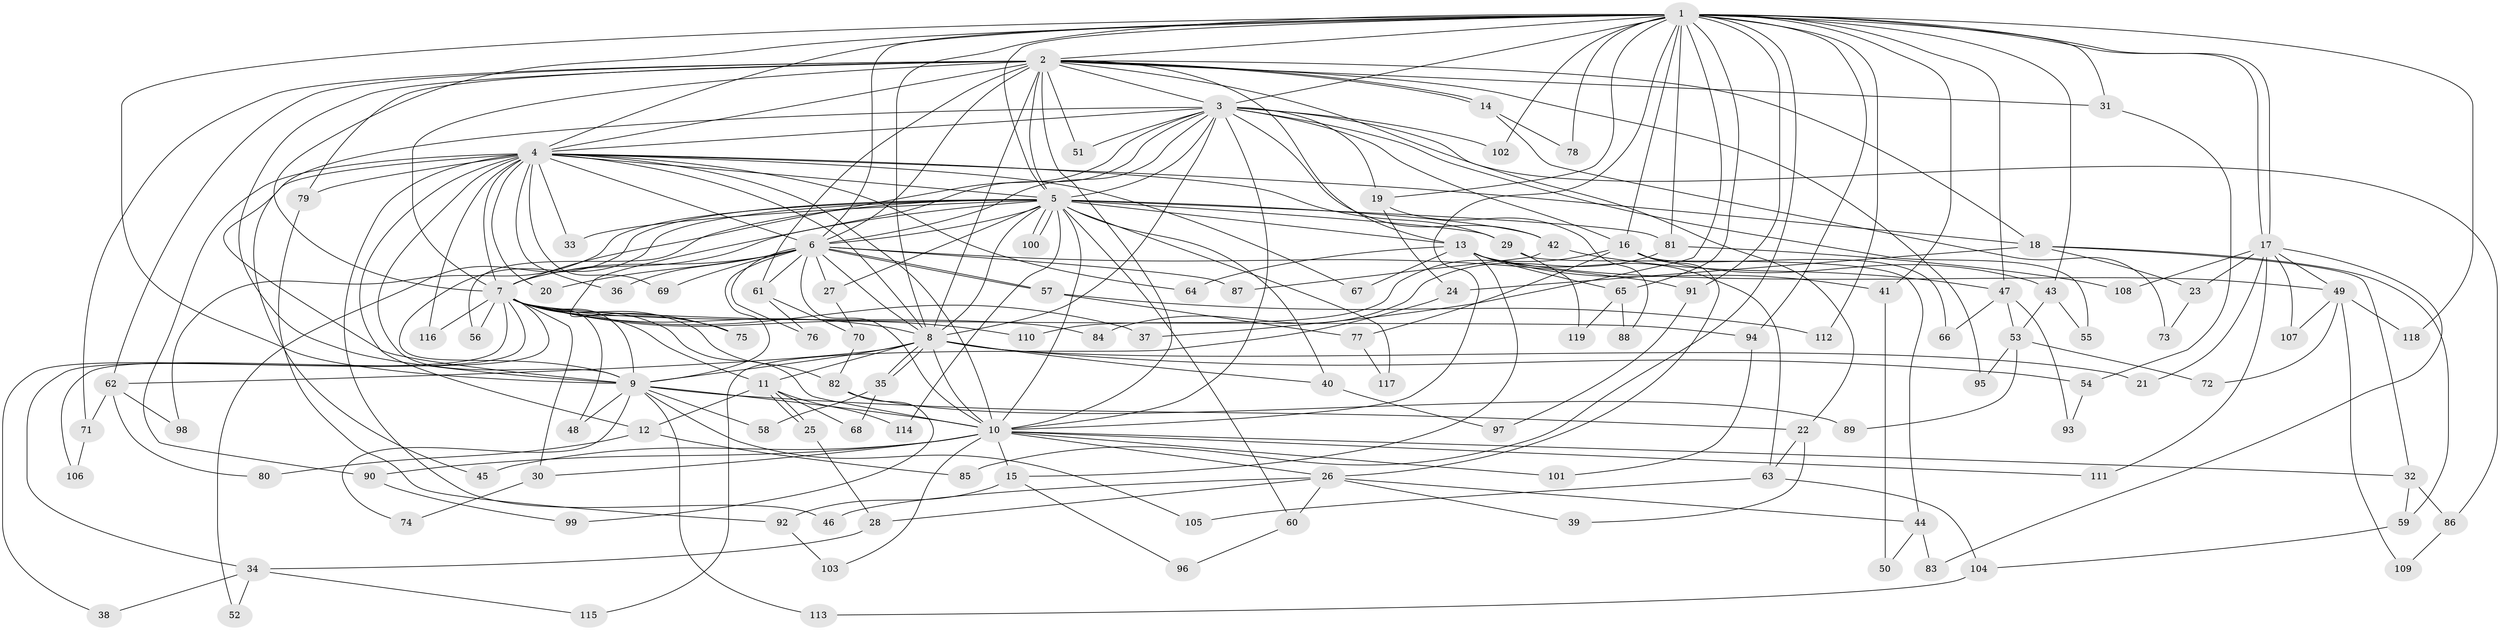 // Generated by graph-tools (version 1.1) at 2025/49/03/09/25 03:49:36]
// undirected, 119 vertices, 263 edges
graph export_dot {
graph [start="1"]
  node [color=gray90,style=filled];
  1;
  2;
  3;
  4;
  5;
  6;
  7;
  8;
  9;
  10;
  11;
  12;
  13;
  14;
  15;
  16;
  17;
  18;
  19;
  20;
  21;
  22;
  23;
  24;
  25;
  26;
  27;
  28;
  29;
  30;
  31;
  32;
  33;
  34;
  35;
  36;
  37;
  38;
  39;
  40;
  41;
  42;
  43;
  44;
  45;
  46;
  47;
  48;
  49;
  50;
  51;
  52;
  53;
  54;
  55;
  56;
  57;
  58;
  59;
  60;
  61;
  62;
  63;
  64;
  65;
  66;
  67;
  68;
  69;
  70;
  71;
  72;
  73;
  74;
  75;
  76;
  77;
  78;
  79;
  80;
  81;
  82;
  83;
  84;
  85;
  86;
  87;
  88;
  89;
  90;
  91;
  92;
  93;
  94;
  95;
  96;
  97;
  98;
  99;
  100;
  101;
  102;
  103;
  104;
  105;
  106;
  107;
  108;
  109;
  110;
  111;
  112;
  113;
  114;
  115;
  116;
  117;
  118;
  119;
  1 -- 2;
  1 -- 3;
  1 -- 4;
  1 -- 5;
  1 -- 6;
  1 -- 7;
  1 -- 8;
  1 -- 9;
  1 -- 10;
  1 -- 16;
  1 -- 17;
  1 -- 17;
  1 -- 19;
  1 -- 31;
  1 -- 37;
  1 -- 41;
  1 -- 43;
  1 -- 47;
  1 -- 65;
  1 -- 78;
  1 -- 81;
  1 -- 85;
  1 -- 91;
  1 -- 94;
  1 -- 102;
  1 -- 112;
  1 -- 118;
  2 -- 3;
  2 -- 4;
  2 -- 5;
  2 -- 6;
  2 -- 7;
  2 -- 8;
  2 -- 9;
  2 -- 10;
  2 -- 13;
  2 -- 14;
  2 -- 14;
  2 -- 18;
  2 -- 22;
  2 -- 31;
  2 -- 51;
  2 -- 61;
  2 -- 62;
  2 -- 71;
  2 -- 79;
  2 -- 95;
  3 -- 4;
  3 -- 5;
  3 -- 6;
  3 -- 7;
  3 -- 8;
  3 -- 9;
  3 -- 10;
  3 -- 16;
  3 -- 19;
  3 -- 42;
  3 -- 51;
  3 -- 55;
  3 -- 75;
  3 -- 86;
  3 -- 102;
  4 -- 5;
  4 -- 6;
  4 -- 7;
  4 -- 8;
  4 -- 9;
  4 -- 10;
  4 -- 12;
  4 -- 18;
  4 -- 20;
  4 -- 29;
  4 -- 33;
  4 -- 36;
  4 -- 45;
  4 -- 46;
  4 -- 64;
  4 -- 67;
  4 -- 69;
  4 -- 79;
  4 -- 90;
  4 -- 116;
  5 -- 6;
  5 -- 7;
  5 -- 8;
  5 -- 9;
  5 -- 10;
  5 -- 13;
  5 -- 27;
  5 -- 29;
  5 -- 33;
  5 -- 40;
  5 -- 42;
  5 -- 52;
  5 -- 56;
  5 -- 60;
  5 -- 81;
  5 -- 98;
  5 -- 100;
  5 -- 100;
  5 -- 114;
  5 -- 117;
  6 -- 7;
  6 -- 8;
  6 -- 9;
  6 -- 10;
  6 -- 20;
  6 -- 27;
  6 -- 36;
  6 -- 57;
  6 -- 57;
  6 -- 61;
  6 -- 69;
  6 -- 76;
  6 -- 87;
  6 -- 91;
  7 -- 8;
  7 -- 9;
  7 -- 10;
  7 -- 11;
  7 -- 30;
  7 -- 34;
  7 -- 37;
  7 -- 38;
  7 -- 48;
  7 -- 56;
  7 -- 75;
  7 -- 82;
  7 -- 84;
  7 -- 94;
  7 -- 106;
  7 -- 110;
  7 -- 116;
  8 -- 9;
  8 -- 10;
  8 -- 11;
  8 -- 21;
  8 -- 35;
  8 -- 35;
  8 -- 40;
  8 -- 54;
  8 -- 62;
  9 -- 10;
  9 -- 22;
  9 -- 48;
  9 -- 58;
  9 -- 74;
  9 -- 105;
  9 -- 113;
  10 -- 15;
  10 -- 26;
  10 -- 30;
  10 -- 32;
  10 -- 45;
  10 -- 90;
  10 -- 101;
  10 -- 103;
  10 -- 111;
  11 -- 12;
  11 -- 25;
  11 -- 25;
  11 -- 68;
  11 -- 114;
  12 -- 80;
  12 -- 85;
  13 -- 15;
  13 -- 41;
  13 -- 49;
  13 -- 63;
  13 -- 64;
  13 -- 65;
  13 -- 67;
  14 -- 73;
  14 -- 78;
  15 -- 92;
  15 -- 96;
  16 -- 26;
  16 -- 43;
  16 -- 66;
  16 -- 77;
  16 -- 110;
  17 -- 21;
  17 -- 23;
  17 -- 49;
  17 -- 83;
  17 -- 107;
  17 -- 108;
  17 -- 111;
  18 -- 23;
  18 -- 24;
  18 -- 32;
  18 -- 59;
  19 -- 24;
  19 -- 88;
  22 -- 39;
  22 -- 63;
  23 -- 73;
  24 -- 115;
  25 -- 28;
  26 -- 28;
  26 -- 39;
  26 -- 44;
  26 -- 46;
  26 -- 60;
  27 -- 70;
  28 -- 34;
  29 -- 44;
  29 -- 119;
  30 -- 74;
  31 -- 54;
  32 -- 59;
  32 -- 86;
  34 -- 38;
  34 -- 52;
  34 -- 115;
  35 -- 58;
  35 -- 68;
  40 -- 97;
  41 -- 50;
  42 -- 47;
  42 -- 87;
  43 -- 53;
  43 -- 55;
  44 -- 50;
  44 -- 83;
  47 -- 53;
  47 -- 66;
  47 -- 93;
  49 -- 72;
  49 -- 107;
  49 -- 109;
  49 -- 118;
  53 -- 72;
  53 -- 89;
  53 -- 95;
  54 -- 93;
  57 -- 77;
  57 -- 112;
  59 -- 104;
  60 -- 96;
  61 -- 70;
  61 -- 76;
  62 -- 71;
  62 -- 80;
  62 -- 98;
  63 -- 104;
  63 -- 105;
  65 -- 88;
  65 -- 119;
  70 -- 82;
  71 -- 106;
  77 -- 117;
  79 -- 92;
  81 -- 84;
  81 -- 108;
  82 -- 89;
  82 -- 99;
  86 -- 109;
  90 -- 99;
  91 -- 97;
  92 -- 103;
  94 -- 101;
  104 -- 113;
}

